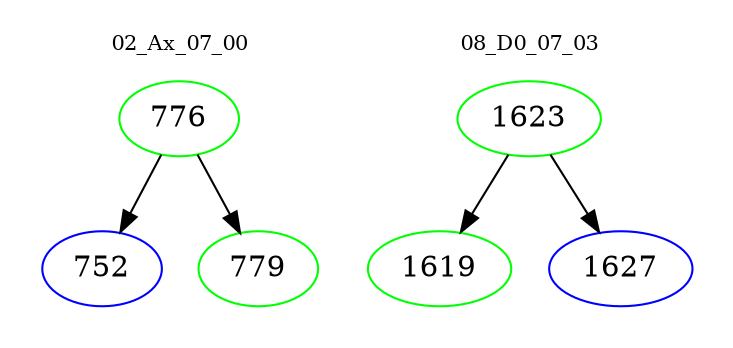 digraph{
subgraph cluster_0 {
color = white
label = "02_Ax_07_00";
fontsize=10;
T0_776 [label="776", color="green"]
T0_776 -> T0_752 [color="black"]
T0_752 [label="752", color="blue"]
T0_776 -> T0_779 [color="black"]
T0_779 [label="779", color="green"]
}
subgraph cluster_1 {
color = white
label = "08_D0_07_03";
fontsize=10;
T1_1623 [label="1623", color="green"]
T1_1623 -> T1_1619 [color="black"]
T1_1619 [label="1619", color="green"]
T1_1623 -> T1_1627 [color="black"]
T1_1627 [label="1627", color="blue"]
}
}
